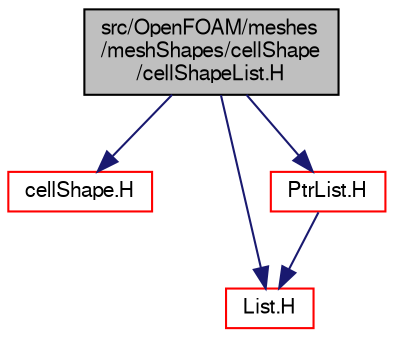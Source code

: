 digraph "src/OpenFOAM/meshes/meshShapes/cellShape/cellShapeList.H"
{
  bgcolor="transparent";
  edge [fontname="FreeSans",fontsize="10",labelfontname="FreeSans",labelfontsize="10"];
  node [fontname="FreeSans",fontsize="10",shape=record];
  Node0 [label="src/OpenFOAM/meshes\l/meshShapes/cellShape\l/cellShapeList.H",height=0.2,width=0.4,color="black", fillcolor="grey75", style="filled", fontcolor="black"];
  Node0 -> Node1 [color="midnightblue",fontsize="10",style="solid",fontname="FreeSans"];
  Node1 [label="cellShape.H",height=0.2,width=0.4,color="red",URL="$a11276.html"];
  Node0 -> Node57 [color="midnightblue",fontsize="10",style="solid",fontname="FreeSans"];
  Node57 [label="List.H",height=0.2,width=0.4,color="red",URL="$a08666.html"];
  Node0 -> Node152 [color="midnightblue",fontsize="10",style="solid",fontname="FreeSans"];
  Node152 [label="PtrList.H",height=0.2,width=0.4,color="red",URL="$a08717.html"];
  Node152 -> Node57 [color="midnightblue",fontsize="10",style="solid",fontname="FreeSans"];
}
